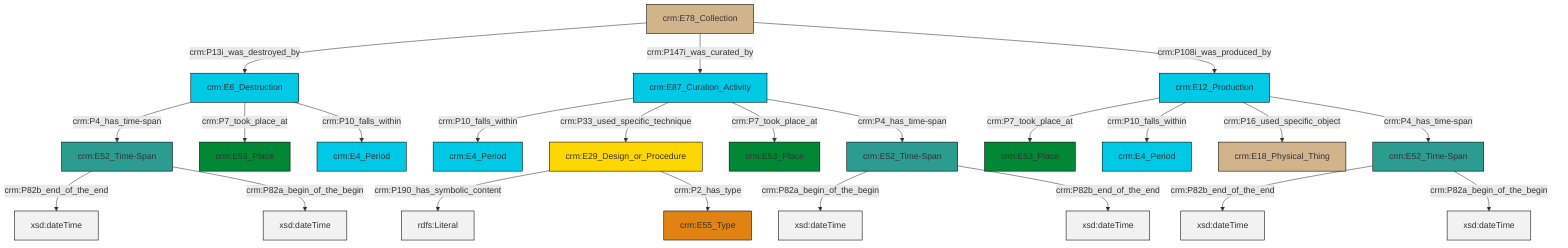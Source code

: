 graph TD
classDef Literal fill:#f2f2f2,stroke:#000000;
classDef CRM_Entity fill:#FFFFFF,stroke:#000000;
classDef Temporal_Entity fill:#00C9E6, stroke:#000000;
classDef Type fill:#E18312, stroke:#000000;
classDef Time-Span fill:#2C9C91, stroke:#000000;
classDef Appellation fill:#FFEB7F, stroke:#000000;
classDef Place fill:#008836, stroke:#000000;
classDef Persistent_Item fill:#B266B2, stroke:#000000;
classDef Conceptual_Object fill:#FFD700, stroke:#000000;
classDef Physical_Thing fill:#D2B48C, stroke:#000000;
classDef Actor fill:#f58aad, stroke:#000000;
classDef PC_Classes fill:#4ce600, stroke:#000000;
classDef Multi fill:#cccccc,stroke:#000000;

0["crm:E78_Collection"]:::Physical_Thing -->|crm:P13i_was_destroyed_by| 2["crm:E6_Destruction"]:::Temporal_Entity
3["crm:E52_Time-Span"]:::Time-Span -->|crm:P82b_end_of_the_end| 4[xsd:dateTime]:::Literal
2["crm:E6_Destruction"]:::Temporal_Entity -->|crm:P4_has_time-span| 5["crm:E52_Time-Span"]:::Time-Span
6["crm:E29_Design_or_Procedure"]:::Conceptual_Object -->|crm:P190_has_symbolic_content| 7[rdfs:Literal]:::Literal
0["crm:E78_Collection"]:::Physical_Thing -->|crm:P147i_was_curated_by| 10["crm:E87_Curation_Activity"]:::Temporal_Entity
11["crm:E12_Production"]:::Temporal_Entity -->|crm:P7_took_place_at| 12["crm:E53_Place"]:::Place
11["crm:E12_Production"]:::Temporal_Entity -->|crm:P10_falls_within| 15["crm:E4_Period"]:::Temporal_Entity
5["crm:E52_Time-Span"]:::Time-Span -->|crm:P82b_end_of_the_end| 16[xsd:dateTime]:::Literal
6["crm:E29_Design_or_Procedure"]:::Conceptual_Object -->|crm:P2_has_type| 8["crm:E55_Type"]:::Type
11["crm:E12_Production"]:::Temporal_Entity -->|crm:P16_used_specific_object| 21["crm:E18_Physical_Thing"]:::Physical_Thing
10["crm:E87_Curation_Activity"]:::Temporal_Entity -->|crm:P10_falls_within| 22["crm:E4_Period"]:::Temporal_Entity
5["crm:E52_Time-Span"]:::Time-Span -->|crm:P82a_begin_of_the_begin| 24[xsd:dateTime]:::Literal
2["crm:E6_Destruction"]:::Temporal_Entity -->|crm:P7_took_place_at| 25["crm:E53_Place"]:::Place
0["crm:E78_Collection"]:::Physical_Thing -->|crm:P108i_was_produced_by| 11["crm:E12_Production"]:::Temporal_Entity
2["crm:E6_Destruction"]:::Temporal_Entity -->|crm:P10_falls_within| 28["crm:E4_Period"]:::Temporal_Entity
18["crm:E52_Time-Span"]:::Time-Span -->|crm:P82a_begin_of_the_begin| 34[xsd:dateTime]:::Literal
11["crm:E12_Production"]:::Temporal_Entity -->|crm:P4_has_time-span| 3["crm:E52_Time-Span"]:::Time-Span
18["crm:E52_Time-Span"]:::Time-Span -->|crm:P82b_end_of_the_end| 35[xsd:dateTime]:::Literal
10["crm:E87_Curation_Activity"]:::Temporal_Entity -->|crm:P33_used_specific_technique| 6["crm:E29_Design_or_Procedure"]:::Conceptual_Object
10["crm:E87_Curation_Activity"]:::Temporal_Entity -->|crm:P7_took_place_at| 31["crm:E53_Place"]:::Place
3["crm:E52_Time-Span"]:::Time-Span -->|crm:P82a_begin_of_the_begin| 36[xsd:dateTime]:::Literal
10["crm:E87_Curation_Activity"]:::Temporal_Entity -->|crm:P4_has_time-span| 18["crm:E52_Time-Span"]:::Time-Span